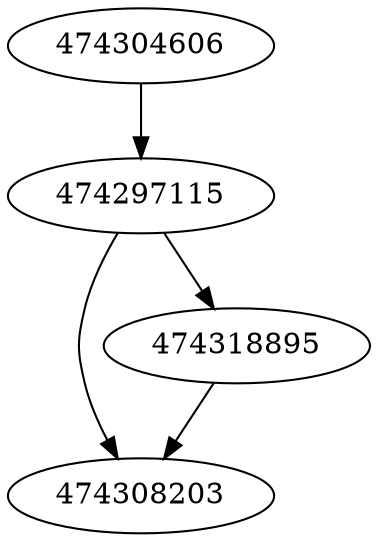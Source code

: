 strict digraph  {
474297115;
474308203;
474304606;
474318895;
474297115 -> 474318895;
474297115 -> 474308203;
474304606 -> 474297115;
474318895 -> 474308203;
}
